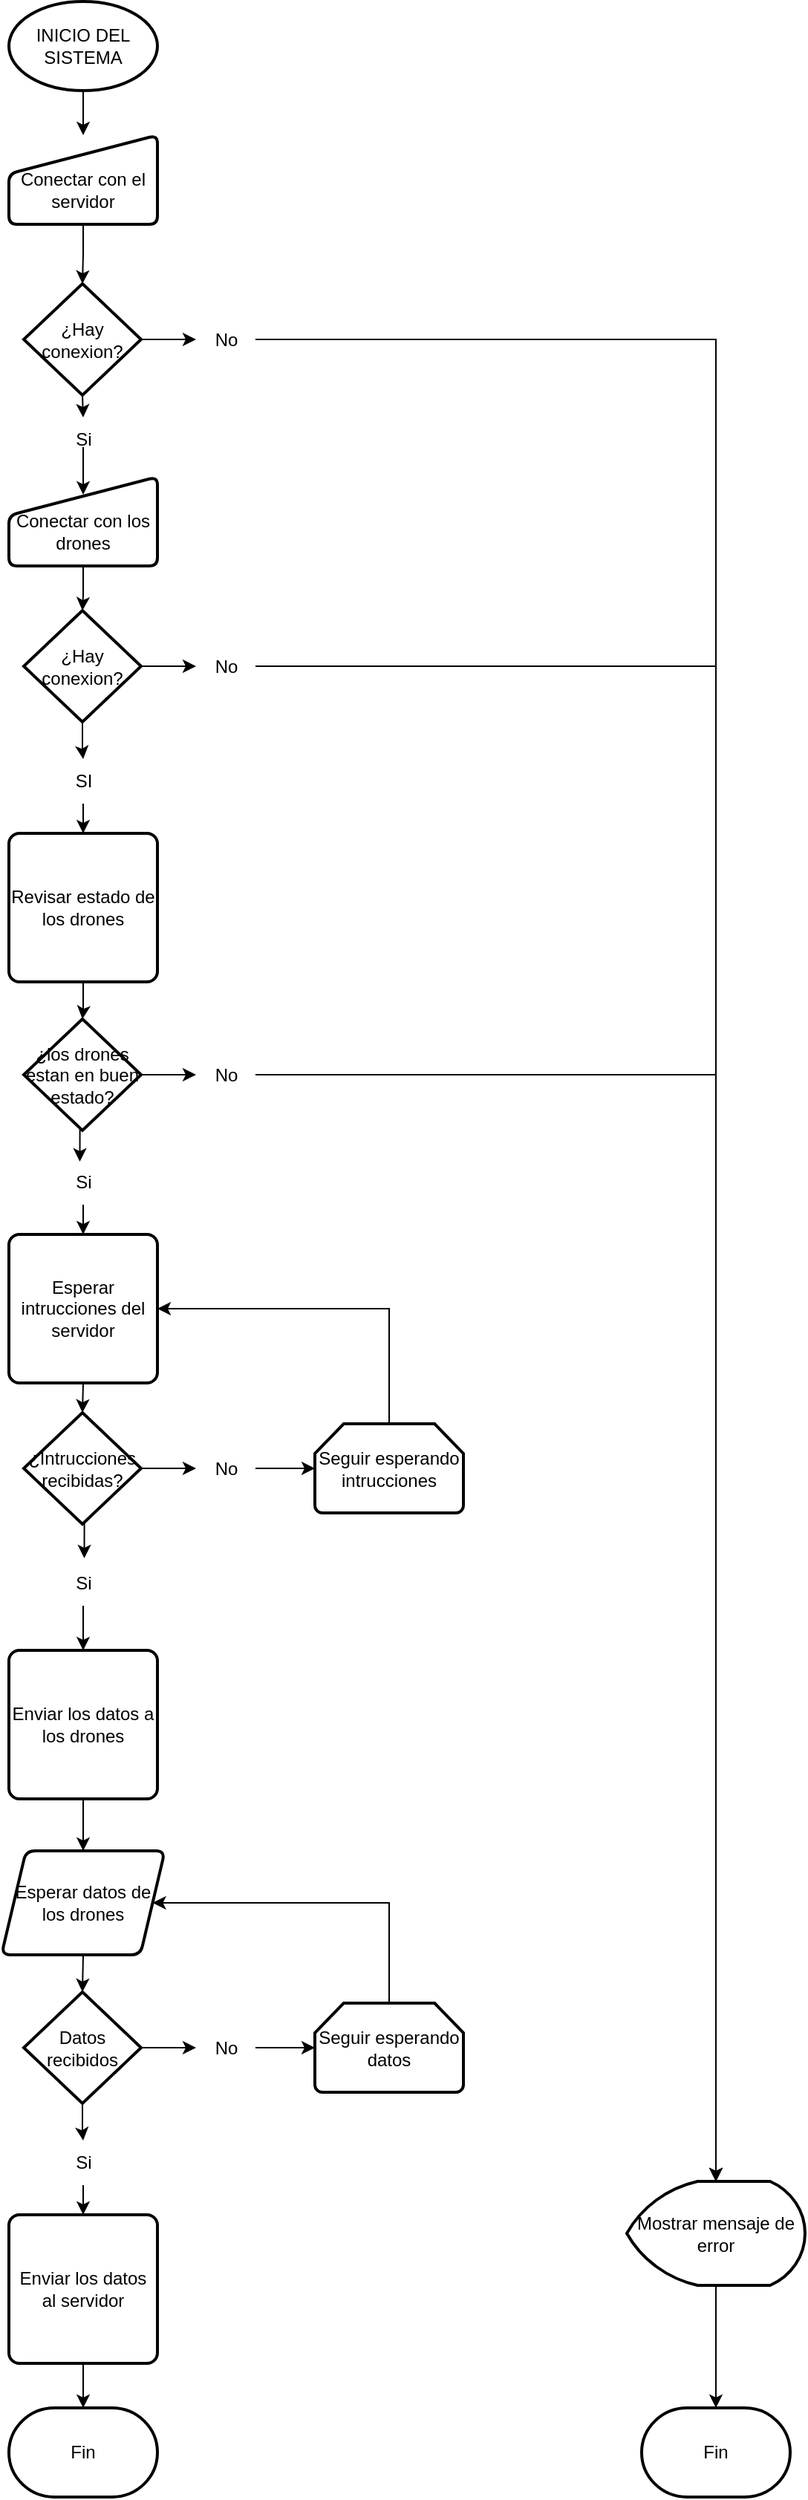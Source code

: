 <mxfile version="21.6.1" type="device">
  <diagram name="Página-1" id="BdBrNzeR2XLpbLEGG6Nz">
    <mxGraphModel dx="699" dy="1972" grid="1" gridSize="10" guides="1" tooltips="1" connect="1" arrows="1" fold="1" page="1" pageScale="1" pageWidth="827" pageHeight="1169" math="0" shadow="0">
      <root>
        <mxCell id="0" />
        <mxCell id="1" parent="0" />
        <mxCell id="l7NYolR5TWxmXyXD9etV-1" style="edgeStyle=orthogonalEdgeStyle;rounded=0;orthogonalLoop=1;jettySize=auto;html=1;exitX=0.5;exitY=1;exitDx=0;exitDy=0;exitPerimeter=0;entryX=0.5;entryY=0;entryDx=0;entryDy=0;" edge="1" parent="1" source="l7NYolR5TWxmXyXD9etV-2" target="l7NYolR5TWxmXyXD9etV-3">
          <mxGeometry relative="1" as="geometry" />
        </mxCell>
        <mxCell id="l7NYolR5TWxmXyXD9etV-2" value="INICIO DEL SISTEMA" style="strokeWidth=2;html=1;shape=mxgraph.flowchart.start_1;whiteSpace=wrap;" vertex="1" parent="1">
          <mxGeometry x="364" y="60" width="100" height="60" as="geometry" />
        </mxCell>
        <mxCell id="l7NYolR5TWxmXyXD9etV-40" value="" style="edgeStyle=orthogonalEdgeStyle;rounded=0;orthogonalLoop=1;jettySize=auto;html=1;" edge="1" parent="1" source="l7NYolR5TWxmXyXD9etV-3" target="l7NYolR5TWxmXyXD9etV-5">
          <mxGeometry relative="1" as="geometry" />
        </mxCell>
        <mxCell id="l7NYolR5TWxmXyXD9etV-3" value="&lt;br&gt;Conectar con el servidor" style="html=1;strokeWidth=2;shape=manualInput;whiteSpace=wrap;rounded=1;size=26;arcSize=11;" vertex="1" parent="1">
          <mxGeometry x="364" y="150" width="100" height="60" as="geometry" />
        </mxCell>
        <mxCell id="l7NYolR5TWxmXyXD9etV-37" style="edgeStyle=orthogonalEdgeStyle;rounded=0;orthogonalLoop=1;jettySize=auto;html=1;exitX=0.5;exitY=1;exitDx=0;exitDy=0;exitPerimeter=0;entryX=0.5;entryY=0;entryDx=0;entryDy=0;entryPerimeter=0;" edge="1" parent="1" source="l7NYolR5TWxmXyXD9etV-5" target="l7NYolR5TWxmXyXD9etV-36">
          <mxGeometry relative="1" as="geometry" />
        </mxCell>
        <mxCell id="l7NYolR5TWxmXyXD9etV-65" value="" style="edgeStyle=orthogonalEdgeStyle;rounded=0;orthogonalLoop=1;jettySize=auto;html=1;" edge="1" parent="1" source="l7NYolR5TWxmXyXD9etV-5" target="l7NYolR5TWxmXyXD9etV-64">
          <mxGeometry relative="1" as="geometry" />
        </mxCell>
        <mxCell id="l7NYolR5TWxmXyXD9etV-5" value="¿Hay conexion?" style="strokeWidth=2;html=1;shape=mxgraph.flowchart.decision;whiteSpace=wrap;" vertex="1" parent="1">
          <mxGeometry x="374" y="250" width="79" height="75" as="geometry" />
        </mxCell>
        <mxCell id="l7NYolR5TWxmXyXD9etV-35" value="" style="edgeStyle=orthogonalEdgeStyle;rounded=0;orthogonalLoop=1;jettySize=auto;html=1;" edge="1" parent="1" source="l7NYolR5TWxmXyXD9etV-6" target="l7NYolR5TWxmXyXD9etV-9">
          <mxGeometry relative="1" as="geometry" />
        </mxCell>
        <mxCell id="l7NYolR5TWxmXyXD9etV-6" value="&lt;br&gt;Conectar con los drones" style="html=1;strokeWidth=2;shape=manualInput;whiteSpace=wrap;rounded=1;size=26;arcSize=11;" vertex="1" parent="1">
          <mxGeometry x="364" y="380" width="100" height="60" as="geometry" />
        </mxCell>
        <mxCell id="l7NYolR5TWxmXyXD9etV-32" value="" style="edgeStyle=orthogonalEdgeStyle;rounded=0;orthogonalLoop=1;jettySize=auto;html=1;" edge="1" parent="1" source="l7NYolR5TWxmXyXD9etV-9" target="l7NYolR5TWxmXyXD9etV-31">
          <mxGeometry relative="1" as="geometry" />
        </mxCell>
        <mxCell id="l7NYolR5TWxmXyXD9etV-66" value="" style="edgeStyle=orthogonalEdgeStyle;rounded=0;orthogonalLoop=1;jettySize=auto;html=1;" edge="1" parent="1" source="l7NYolR5TWxmXyXD9etV-9" target="l7NYolR5TWxmXyXD9etV-63">
          <mxGeometry relative="1" as="geometry" />
        </mxCell>
        <mxCell id="l7NYolR5TWxmXyXD9etV-9" value="¿Hay conexion?" style="strokeWidth=2;html=1;shape=mxgraph.flowchart.decision;whiteSpace=wrap;" vertex="1" parent="1">
          <mxGeometry x="374" y="470" width="79" height="75" as="geometry" />
        </mxCell>
        <mxCell id="l7NYolR5TWxmXyXD9etV-23" style="edgeStyle=orthogonalEdgeStyle;rounded=0;orthogonalLoop=1;jettySize=auto;html=1;exitX=0.5;exitY=1;exitDx=0;exitDy=0;exitPerimeter=0;entryX=0.525;entryY=-0.067;entryDx=0;entryDy=0;entryPerimeter=0;" edge="1" parent="1" source="l7NYolR5TWxmXyXD9etV-11" target="l7NYolR5TWxmXyXD9etV-22">
          <mxGeometry relative="1" as="geometry" />
        </mxCell>
        <mxCell id="l7NYolR5TWxmXyXD9etV-48" value="" style="edgeStyle=orthogonalEdgeStyle;rounded=0;orthogonalLoop=1;jettySize=auto;html=1;" edge="1" parent="1" source="l7NYolR5TWxmXyXD9etV-11" target="l7NYolR5TWxmXyXD9etV-47">
          <mxGeometry relative="1" as="geometry" />
        </mxCell>
        <mxCell id="l7NYolR5TWxmXyXD9etV-11" value="¿Intrucciones recibidas?" style="strokeWidth=2;html=1;shape=mxgraph.flowchart.decision;whiteSpace=wrap;" vertex="1" parent="1">
          <mxGeometry x="374" y="1010" width="79" height="75" as="geometry" />
        </mxCell>
        <mxCell id="l7NYolR5TWxmXyXD9etV-29" style="edgeStyle=orthogonalEdgeStyle;rounded=0;orthogonalLoop=1;jettySize=auto;html=1;exitX=0.5;exitY=1;exitDx=0;exitDy=0;exitPerimeter=0;entryX=0.425;entryY=0.033;entryDx=0;entryDy=0;entryPerimeter=0;" edge="1" parent="1" source="l7NYolR5TWxmXyXD9etV-14" target="l7NYolR5TWxmXyXD9etV-26">
          <mxGeometry relative="1" as="geometry" />
        </mxCell>
        <mxCell id="l7NYolR5TWxmXyXD9etV-67" value="" style="edgeStyle=orthogonalEdgeStyle;rounded=0;orthogonalLoop=1;jettySize=auto;html=1;" edge="1" parent="1" source="l7NYolR5TWxmXyXD9etV-14" target="l7NYolR5TWxmXyXD9etV-62">
          <mxGeometry relative="1" as="geometry" />
        </mxCell>
        <mxCell id="l7NYolR5TWxmXyXD9etV-14" value="¿los drones estan en buen estado?" style="strokeWidth=2;html=1;shape=mxgraph.flowchart.decision;whiteSpace=wrap;" vertex="1" parent="1">
          <mxGeometry x="374" y="745" width="79" height="75" as="geometry" />
        </mxCell>
        <mxCell id="l7NYolR5TWxmXyXD9etV-20" style="edgeStyle=orthogonalEdgeStyle;rounded=0;orthogonalLoop=1;jettySize=auto;html=1;exitX=0.5;exitY=1;exitDx=0;exitDy=0;entryX=0.5;entryY=0;entryDx=0;entryDy=0;entryPerimeter=0;" edge="1" parent="1" source="l7NYolR5TWxmXyXD9etV-15" target="l7NYolR5TWxmXyXD9etV-19">
          <mxGeometry relative="1" as="geometry" />
        </mxCell>
        <mxCell id="l7NYolR5TWxmXyXD9etV-15" value="Esperar datos de los drones" style="shape=parallelogram;html=1;strokeWidth=2;perimeter=parallelogramPerimeter;whiteSpace=wrap;rounded=1;arcSize=12;size=0.15;" vertex="1" parent="1">
          <mxGeometry x="359" y="1305" width="110" height="70" as="geometry" />
        </mxCell>
        <mxCell id="l7NYolR5TWxmXyXD9etV-21" value="" style="edgeStyle=orthogonalEdgeStyle;rounded=0;orthogonalLoop=1;jettySize=auto;html=1;" edge="1" parent="1" source="l7NYolR5TWxmXyXD9etV-16" target="l7NYolR5TWxmXyXD9etV-15">
          <mxGeometry relative="1" as="geometry" />
        </mxCell>
        <mxCell id="l7NYolR5TWxmXyXD9etV-16" value="Enviar los datos a los drones" style="rounded=1;whiteSpace=wrap;html=1;absoluteArcSize=1;arcSize=14;strokeWidth=2;" vertex="1" parent="1">
          <mxGeometry x="364" y="1170" width="100" height="100" as="geometry" />
        </mxCell>
        <mxCell id="l7NYolR5TWxmXyXD9etV-25" style="edgeStyle=orthogonalEdgeStyle;rounded=0;orthogonalLoop=1;jettySize=auto;html=1;exitX=0.5;exitY=1;exitDx=0;exitDy=0;entryX=0.5;entryY=0;entryDx=0;entryDy=0;entryPerimeter=0;" edge="1" parent="1" source="l7NYolR5TWxmXyXD9etV-17" target="l7NYolR5TWxmXyXD9etV-11">
          <mxGeometry relative="1" as="geometry" />
        </mxCell>
        <mxCell id="l7NYolR5TWxmXyXD9etV-17" value="Esperar intrucciones del servidor" style="rounded=1;whiteSpace=wrap;html=1;absoluteArcSize=1;arcSize=14;strokeWidth=2;" vertex="1" parent="1">
          <mxGeometry x="364" y="890" width="100" height="100" as="geometry" />
        </mxCell>
        <mxCell id="l7NYolR5TWxmXyXD9etV-30" value="" style="edgeStyle=orthogonalEdgeStyle;rounded=0;orthogonalLoop=1;jettySize=auto;html=1;" edge="1" parent="1" source="l7NYolR5TWxmXyXD9etV-18" target="l7NYolR5TWxmXyXD9etV-14">
          <mxGeometry relative="1" as="geometry" />
        </mxCell>
        <mxCell id="l7NYolR5TWxmXyXD9etV-18" value="Revisar estado de los drones" style="rounded=1;whiteSpace=wrap;html=1;absoluteArcSize=1;arcSize=14;strokeWidth=2;" vertex="1" parent="1">
          <mxGeometry x="364" y="620" width="100" height="100" as="geometry" />
        </mxCell>
        <mxCell id="l7NYolR5TWxmXyXD9etV-41" value="" style="edgeStyle=orthogonalEdgeStyle;rounded=0;orthogonalLoop=1;jettySize=auto;html=1;" edge="1" parent="1" source="l7NYolR5TWxmXyXD9etV-19" target="l7NYolR5TWxmXyXD9etV-34">
          <mxGeometry relative="1" as="geometry" />
        </mxCell>
        <mxCell id="l7NYolR5TWxmXyXD9etV-45" value="" style="edgeStyle=orthogonalEdgeStyle;rounded=0;orthogonalLoop=1;jettySize=auto;html=1;" edge="1" parent="1" source="l7NYolR5TWxmXyXD9etV-19" target="l7NYolR5TWxmXyXD9etV-44">
          <mxGeometry relative="1" as="geometry" />
        </mxCell>
        <mxCell id="l7NYolR5TWxmXyXD9etV-19" value="Datos recibidos" style="strokeWidth=2;html=1;shape=mxgraph.flowchart.decision;whiteSpace=wrap;" vertex="1" parent="1">
          <mxGeometry x="374" y="1400" width="79" height="75" as="geometry" />
        </mxCell>
        <mxCell id="l7NYolR5TWxmXyXD9etV-24" value="" style="edgeStyle=orthogonalEdgeStyle;rounded=0;orthogonalLoop=1;jettySize=auto;html=1;" edge="1" parent="1" source="l7NYolR5TWxmXyXD9etV-22" target="l7NYolR5TWxmXyXD9etV-16">
          <mxGeometry relative="1" as="geometry" />
        </mxCell>
        <mxCell id="l7NYolR5TWxmXyXD9etV-22" value="Si" style="text;html=1;align=center;verticalAlign=middle;resizable=0;points=[];autosize=1;strokeColor=none;fillColor=none;" vertex="1" parent="1">
          <mxGeometry x="399" y="1110" width="30" height="30" as="geometry" />
        </mxCell>
        <mxCell id="l7NYolR5TWxmXyXD9etV-28" value="" style="edgeStyle=orthogonalEdgeStyle;rounded=0;orthogonalLoop=1;jettySize=auto;html=1;" edge="1" parent="1" source="l7NYolR5TWxmXyXD9etV-26" target="l7NYolR5TWxmXyXD9etV-17">
          <mxGeometry relative="1" as="geometry" />
        </mxCell>
        <mxCell id="l7NYolR5TWxmXyXD9etV-26" value="Si" style="text;html=1;align=center;verticalAlign=middle;resizable=0;points=[];autosize=1;strokeColor=none;fillColor=none;" vertex="1" parent="1">
          <mxGeometry x="399" y="840" width="30" height="30" as="geometry" />
        </mxCell>
        <mxCell id="l7NYolR5TWxmXyXD9etV-33" value="" style="edgeStyle=orthogonalEdgeStyle;rounded=0;orthogonalLoop=1;jettySize=auto;html=1;" edge="1" parent="1" source="l7NYolR5TWxmXyXD9etV-31" target="l7NYolR5TWxmXyXD9etV-18">
          <mxGeometry relative="1" as="geometry" />
        </mxCell>
        <mxCell id="l7NYolR5TWxmXyXD9etV-31" value="SI" style="text;html=1;align=center;verticalAlign=middle;resizable=0;points=[];autosize=1;strokeColor=none;fillColor=none;" vertex="1" parent="1">
          <mxGeometry x="399" y="570" width="30" height="30" as="geometry" />
        </mxCell>
        <mxCell id="l7NYolR5TWxmXyXD9etV-56" value="" style="edgeStyle=orthogonalEdgeStyle;rounded=0;orthogonalLoop=1;jettySize=auto;html=1;" edge="1" parent="1" source="l7NYolR5TWxmXyXD9etV-34" target="l7NYolR5TWxmXyXD9etV-55">
          <mxGeometry relative="1" as="geometry" />
        </mxCell>
        <mxCell id="l7NYolR5TWxmXyXD9etV-34" value="Si" style="text;html=1;align=center;verticalAlign=middle;resizable=0;points=[];autosize=1;strokeColor=none;fillColor=none;" vertex="1" parent="1">
          <mxGeometry x="399" y="1500" width="30" height="30" as="geometry" />
        </mxCell>
        <mxCell id="l7NYolR5TWxmXyXD9etV-39" value="" style="edgeStyle=orthogonalEdgeStyle;rounded=0;orthogonalLoop=1;jettySize=auto;html=1;entryX=0.5;entryY=0.2;entryDx=0;entryDy=0;entryPerimeter=0;" edge="1" parent="1" source="l7NYolR5TWxmXyXD9etV-36" target="l7NYolR5TWxmXyXD9etV-6">
          <mxGeometry relative="1" as="geometry" />
        </mxCell>
        <mxCell id="l7NYolR5TWxmXyXD9etV-36" value="Si" style="text;html=1;align=center;verticalAlign=middle;resizable=0;points=[];autosize=1;strokeColor=none;fillColor=none;" vertex="1" parent="1">
          <mxGeometry x="399" y="340" width="30" height="30" as="geometry" />
        </mxCell>
        <mxCell id="l7NYolR5TWxmXyXD9etV-51" value="" style="edgeStyle=orthogonalEdgeStyle;rounded=0;orthogonalLoop=1;jettySize=auto;html=1;entryX=1;entryY=0.5;entryDx=0;entryDy=0;" edge="1" parent="1" source="l7NYolR5TWxmXyXD9etV-42" target="l7NYolR5TWxmXyXD9etV-17">
          <mxGeometry relative="1" as="geometry">
            <Array as="points">
              <mxPoint x="620" y="940" />
            </Array>
          </mxGeometry>
        </mxCell>
        <mxCell id="l7NYolR5TWxmXyXD9etV-42" value="Seguir esperando intrucciones" style="strokeWidth=2;html=1;shape=mxgraph.flowchart.loop_limit;whiteSpace=wrap;" vertex="1" parent="1">
          <mxGeometry x="570" y="1017.5" width="100" height="60" as="geometry" />
        </mxCell>
        <mxCell id="l7NYolR5TWxmXyXD9etV-53" value="" style="edgeStyle=orthogonalEdgeStyle;rounded=0;orthogonalLoop=1;jettySize=auto;html=1;entryX=1;entryY=0.5;entryDx=0;entryDy=0;" edge="1" parent="1" source="l7NYolR5TWxmXyXD9etV-43" target="l7NYolR5TWxmXyXD9etV-15">
          <mxGeometry relative="1" as="geometry">
            <mxPoint x="620" y="1327.5" as="targetPoint" />
            <Array as="points">
              <mxPoint x="620" y="1340" />
            </Array>
          </mxGeometry>
        </mxCell>
        <mxCell id="l7NYolR5TWxmXyXD9etV-43" value="Seguir esperando datos" style="strokeWidth=2;html=1;shape=mxgraph.flowchart.loop_limit;whiteSpace=wrap;" vertex="1" parent="1">
          <mxGeometry x="570" y="1407.5" width="100" height="60" as="geometry" />
        </mxCell>
        <mxCell id="l7NYolR5TWxmXyXD9etV-46" value="" style="edgeStyle=orthogonalEdgeStyle;rounded=0;orthogonalLoop=1;jettySize=auto;html=1;" edge="1" parent="1" source="l7NYolR5TWxmXyXD9etV-44" target="l7NYolR5TWxmXyXD9etV-43">
          <mxGeometry relative="1" as="geometry" />
        </mxCell>
        <mxCell id="l7NYolR5TWxmXyXD9etV-44" value="No" style="text;html=1;align=center;verticalAlign=middle;resizable=0;points=[];autosize=1;strokeColor=none;fillColor=none;" vertex="1" parent="1">
          <mxGeometry x="490" y="1422.5" width="40" height="30" as="geometry" />
        </mxCell>
        <mxCell id="l7NYolR5TWxmXyXD9etV-49" value="" style="edgeStyle=orthogonalEdgeStyle;rounded=0;orthogonalLoop=1;jettySize=auto;html=1;" edge="1" parent="1" source="l7NYolR5TWxmXyXD9etV-47" target="l7NYolR5TWxmXyXD9etV-42">
          <mxGeometry relative="1" as="geometry" />
        </mxCell>
        <mxCell id="l7NYolR5TWxmXyXD9etV-47" value="No" style="text;html=1;align=center;verticalAlign=middle;resizable=0;points=[];autosize=1;strokeColor=none;fillColor=none;" vertex="1" parent="1">
          <mxGeometry x="490" y="1032.5" width="40" height="30" as="geometry" />
        </mxCell>
        <mxCell id="l7NYolR5TWxmXyXD9etV-58" value="" style="edgeStyle=orthogonalEdgeStyle;rounded=0;orthogonalLoop=1;jettySize=auto;html=1;" edge="1" parent="1" source="l7NYolR5TWxmXyXD9etV-55" target="l7NYolR5TWxmXyXD9etV-57">
          <mxGeometry relative="1" as="geometry" />
        </mxCell>
        <mxCell id="l7NYolR5TWxmXyXD9etV-55" value="Enviar los datos al servidor" style="rounded=1;whiteSpace=wrap;html=1;absoluteArcSize=1;arcSize=14;strokeWidth=2;" vertex="1" parent="1">
          <mxGeometry x="364" y="1550" width="100" height="100" as="geometry" />
        </mxCell>
        <mxCell id="l7NYolR5TWxmXyXD9etV-57" value="Fin" style="strokeWidth=2;html=1;shape=mxgraph.flowchart.terminator;whiteSpace=wrap;" vertex="1" parent="1">
          <mxGeometry x="364" y="1680" width="100" height="60" as="geometry" />
        </mxCell>
        <mxCell id="l7NYolR5TWxmXyXD9etV-59" value="Fin" style="strokeWidth=2;html=1;shape=mxgraph.flowchart.terminator;whiteSpace=wrap;" vertex="1" parent="1">
          <mxGeometry x="790" y="1680" width="100" height="60" as="geometry" />
        </mxCell>
        <mxCell id="l7NYolR5TWxmXyXD9etV-60" style="edgeStyle=orthogonalEdgeStyle;rounded=0;orthogonalLoop=1;jettySize=auto;html=1;exitX=0.5;exitY=1;exitDx=0;exitDy=0;exitPerimeter=0;entryX=0.5;entryY=0;entryDx=0;entryDy=0;entryPerimeter=0;" edge="1" parent="1" source="l7NYolR5TWxmXyXD9etV-61" target="l7NYolR5TWxmXyXD9etV-59">
          <mxGeometry relative="1" as="geometry" />
        </mxCell>
        <mxCell id="l7NYolR5TWxmXyXD9etV-61" value="Mostrar mensaje de error" style="strokeWidth=2;html=1;shape=mxgraph.flowchart.display;whiteSpace=wrap;" vertex="1" parent="1">
          <mxGeometry x="780" y="1527.5" width="120" height="70" as="geometry" />
        </mxCell>
        <mxCell id="l7NYolR5TWxmXyXD9etV-73" value="" style="edgeStyle=orthogonalEdgeStyle;rounded=0;orthogonalLoop=1;jettySize=auto;html=1;entryX=0.5;entryY=0;entryDx=0;entryDy=0;entryPerimeter=0;" edge="1" parent="1" source="l7NYolR5TWxmXyXD9etV-62" target="l7NYolR5TWxmXyXD9etV-61">
          <mxGeometry relative="1" as="geometry">
            <mxPoint x="570" y="782.5" as="targetPoint" />
          </mxGeometry>
        </mxCell>
        <mxCell id="l7NYolR5TWxmXyXD9etV-62" value="No" style="text;html=1;align=center;verticalAlign=middle;resizable=0;points=[];autosize=1;strokeColor=none;fillColor=none;" vertex="1" parent="1">
          <mxGeometry x="490" y="767.5" width="40" height="30" as="geometry" />
        </mxCell>
        <mxCell id="l7NYolR5TWxmXyXD9etV-71" value="" style="edgeStyle=orthogonalEdgeStyle;rounded=0;orthogonalLoop=1;jettySize=auto;html=1;entryX=0.5;entryY=0;entryDx=0;entryDy=0;entryPerimeter=0;" edge="1" parent="1" source="l7NYolR5TWxmXyXD9etV-63" target="l7NYolR5TWxmXyXD9etV-61">
          <mxGeometry relative="1" as="geometry">
            <mxPoint x="570" y="507.5" as="targetPoint" />
          </mxGeometry>
        </mxCell>
        <mxCell id="l7NYolR5TWxmXyXD9etV-63" value="No" style="text;html=1;align=center;verticalAlign=middle;resizable=0;points=[];autosize=1;strokeColor=none;fillColor=none;" vertex="1" parent="1">
          <mxGeometry x="490" y="492.5" width="40" height="30" as="geometry" />
        </mxCell>
        <mxCell id="l7NYolR5TWxmXyXD9etV-69" value="" style="edgeStyle=orthogonalEdgeStyle;rounded=0;orthogonalLoop=1;jettySize=auto;html=1;entryX=0.5;entryY=0;entryDx=0;entryDy=0;entryPerimeter=0;" edge="1" parent="1" source="l7NYolR5TWxmXyXD9etV-64" target="l7NYolR5TWxmXyXD9etV-61">
          <mxGeometry relative="1" as="geometry">
            <mxPoint x="570" y="287.5" as="targetPoint" />
          </mxGeometry>
        </mxCell>
        <mxCell id="l7NYolR5TWxmXyXD9etV-64" value="No" style="text;html=1;align=center;verticalAlign=middle;resizable=0;points=[];autosize=1;strokeColor=none;fillColor=none;" vertex="1" parent="1">
          <mxGeometry x="490" y="272.5" width="40" height="30" as="geometry" />
        </mxCell>
      </root>
    </mxGraphModel>
  </diagram>
</mxfile>
